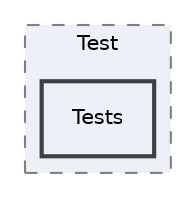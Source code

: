 digraph "C:/Users/Topuz/STM32CubeIDE/workspace_1.6.0/ESP8266-TCP-IP/ESP8266-TCP/Test/Tests"
{
 // LATEX_PDF_SIZE
  edge [fontname="Helvetica",fontsize="10",labelfontname="Helvetica",labelfontsize="10"];
  node [fontname="Helvetica",fontsize="10",shape=record];
  compound=true
  subgraph clusterdir_1fdd9fb0a1d6ef967cbf25ad69286376 {
    graph [ bgcolor="#edf0f7", pencolor="grey50", style="filled,dashed,", label="Test", fontname="Helvetica", fontsize="10", URL="dir_1fdd9fb0a1d6ef967cbf25ad69286376.html"]
  dir_5d80fb6c6d380918dd5818de90455675 [shape=box, label="Tests", style="filled,bold,", fillcolor="#edf0f7", color="grey25", URL="dir_5d80fb6c6d380918dd5818de90455675.html"];
  }
}
